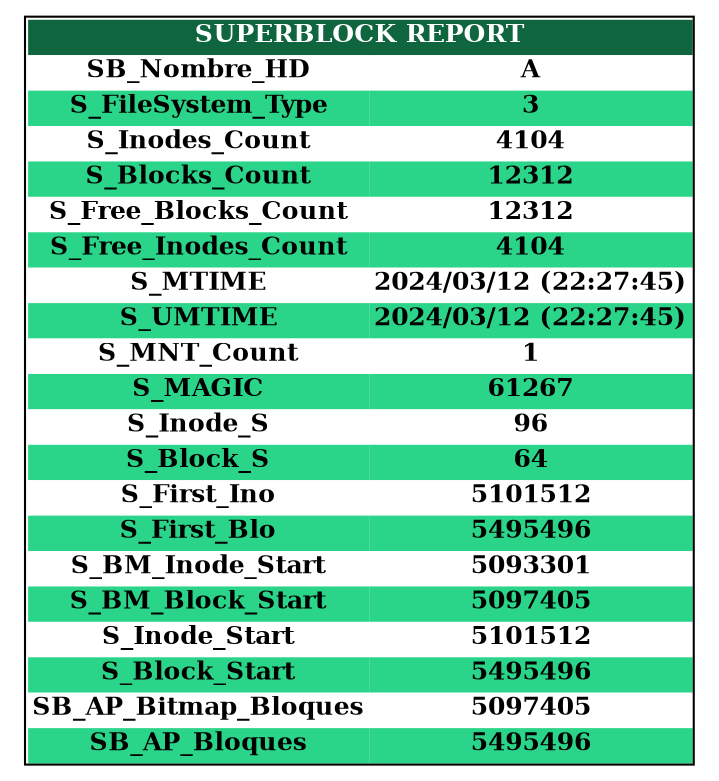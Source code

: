 digraph G {
	node[shape=plaintext fontsize=12];
	rankdir=LR;

	table [label=<
		<TABLE BORDER="1" CELLBORDER="0" CELLSPACING="0">
			<TR>
					<TD ALIGN="CENTER" COLSPAN="2" BGCOLOR="#0E653E"><FONT COLOR="WHITE"><B>SUPERBLOCK REPORT</B></FONT></TD>
			</TR>
			<TR>
					<TD ALIGN="CENTER" COLSPAN="1" BGCOLOR="WHITE"><FONT COLOR="BLACK"><B>SB_Nombre_HD</B></FONT></TD>
					<TD ALIGN="CENTER" COLSPAN="1" BGCOLOR="WHITE"><FONT COLOR="BLACK"><B>A</B></FONT></TD>
			</TR>
			<TR>
					<TD ALIGN="CENTER" COLSPAN="1" BGCOLOR="#2AD488"><FONT COLOR="BLACK"><B>S_FileSystem_Type</B></FONT></TD>
					<TD ALIGN="CENTER" COLSPAN="1" BGCOLOR="#2AD488"><FONT COLOR="BLACK"><B>3</B></FONT></TD>
			</TR>
			<TR>
					<TD ALIGN="CENTER" COLSPAN="1" BGCOLOR="WHITE"><FONT COLOR="BLACK"><B>S_Inodes_Count</B></FONT></TD>
					<TD ALIGN="CENTER" COLSPAN="1" BGCOLOR="WHITE"><FONT COLOR="BLACK"><B>4104</B></FONT></TD>
			</TR>
			<TR>
					<TD ALIGN="CENTER" COLSPAN="1" BGCOLOR="#2AD488"><FONT COLOR="BLACK"><B>S_Blocks_Count</B></FONT></TD>
					<TD ALIGN="CENTER" COLSPAN="1" BGCOLOR="#2AD488"><FONT COLOR="BLACK"><B>12312</B></FONT></TD>
			</TR>
			<TR>
					<TD ALIGN="CENTER" COLSPAN="1" BGCOLOR="WHITE"><FONT COLOR="BLACK"><B>S_Free_Blocks_Count</B></FONT></TD>
					<TD ALIGN="CENTER" COLSPAN="1" BGCOLOR="WHITE"><FONT COLOR="BLACK"><B>12312</B></FONT></TD>
			</TR>
			<TR>
					<TD ALIGN="CENTER" COLSPAN="1" BGCOLOR="#2AD488"><FONT COLOR="BLACK"><B>S_Free_Inodes_Count</B></FONT></TD>
					<TD ALIGN="CENTER" COLSPAN="1" BGCOLOR="#2AD488"><FONT COLOR="BLACK"><B>4104</B></FONT></TD>
			</TR>
			<TR>
					<TD ALIGN="CENTER" COLSPAN="1" BGCOLOR="WHITE"><FONT COLOR="BLACK"><B>S_MTIME</B></FONT></TD>
					<TD ALIGN="CENTER" COLSPAN="1" BGCOLOR="WHITE"><FONT COLOR="BLACK"><B>2024/03/12 (22:27:45)</B></FONT></TD>
			</TR>
			<TR>
					<TD ALIGN="CENTER" COLSPAN="1" BGCOLOR="#2AD488"><FONT COLOR="BLACK"><B>S_UMTIME</B></FONT></TD>
					<TD ALIGN="CENTER" COLSPAN="1" BGCOLOR="#2AD488"><FONT COLOR="BLACK"><B>2024/03/12 (22:27:45)</B></FONT></TD>
			</TR>
			<TR>
					<TD ALIGN="CENTER" COLSPAN="1" BGCOLOR="WHITE"><FONT COLOR="BLACK"><B>S_MNT_Count</B></FONT></TD>
					<TD ALIGN="CENTER" COLSPAN="1" BGCOLOR="WHITE"><FONT COLOR="BLACK"><B>1</B></FONT></TD>
			</TR>
			<TR>
					<TD ALIGN="CENTER" COLSPAN="1" BGCOLOR="#2AD488"><FONT COLOR="BLACK"><B>S_MAGIC</B></FONT></TD>
					<TD ALIGN="CENTER" COLSPAN="1" BGCOLOR="#2AD488"><FONT COLOR="BLACK"><B>61267</B></FONT></TD>
			</TR>
			<TR>
					<TD ALIGN="CENTER" COLSPAN="1" BGCOLOR="WHITE"><FONT COLOR="BLACK"><B>S_Inode_S</B></FONT></TD>
					<TD ALIGN="CENTER" COLSPAN="1" BGCOLOR="WHITE"><FONT COLOR="BLACK"><B>96</B></FONT></TD>
			</TR>
			<TR>
					<TD ALIGN="CENTER" COLSPAN="1" BGCOLOR="#2AD488"><FONT COLOR="BLACK"><B>S_Block_S</B></FONT></TD>
					<TD ALIGN="CENTER" COLSPAN="1" BGCOLOR="#2AD488"><FONT COLOR="BLACK"><B>64</B></FONT></TD>
			</TR>
			<TR>
					<TD ALIGN="CENTER" COLSPAN="1" BGCOLOR="WHITE"><FONT COLOR="BLACK"><B>S_First_Ino</B></FONT></TD>
					<TD ALIGN="CENTER" COLSPAN="1" BGCOLOR="WHITE"><FONT COLOR="BLACK"><B>5101512</B></FONT></TD>
			</TR>
			<TR>
					<TD ALIGN="CENTER" COLSPAN="1" BGCOLOR="#2AD488"><FONT COLOR="BLACK"><B>S_First_Blo</B></FONT></TD>
					<TD ALIGN="CENTER" COLSPAN="1" BGCOLOR="#2AD488"><FONT COLOR="BLACK"><B>5495496</B></FONT></TD>
			</TR>
			<TR>
					<TD ALIGN="CENTER" COLSPAN="1" BGCOLOR="WHITE"><FONT COLOR="BLACK"><B>S_BM_Inode_Start</B></FONT></TD>
					<TD ALIGN="CENTER" COLSPAN="1" BGCOLOR="WHITE"><FONT COLOR="BLACK"><B>5093301</B></FONT></TD>
			</TR>
			<TR>
					<TD ALIGN="CENTER" COLSPAN="1" BGCOLOR="#2AD488"><FONT COLOR="BLACK"><B>S_BM_Block_Start</B></FONT></TD>
					<TD ALIGN="CENTER" COLSPAN="1" BGCOLOR="#2AD488"><FONT COLOR="BLACK"><B>5097405</B></FONT></TD>
			</TR>
			<TR>
					<TD ALIGN="CENTER" COLSPAN="1" BGCOLOR="WHITE"><FONT COLOR="BLACK"><B>S_Inode_Start</B></FONT></TD>
					<TD ALIGN="CENTER" COLSPAN="1" BGCOLOR="WHITE"><FONT COLOR="BLACK"><B>5101512</B></FONT></TD>
			</TR>
			<TR>
					<TD ALIGN="CENTER" COLSPAN="1" BGCOLOR="#2AD488"><FONT COLOR="BLACK"><B>S_Block_Start</B></FONT></TD>
					<TD ALIGN="CENTER" COLSPAN="1" BGCOLOR="#2AD488"><FONT COLOR="BLACK"><B>5495496</B></FONT></TD>
			</TR>
			<TR>
					<TD ALIGN="CENTER" COLSPAN="1" BGCOLOR="WHITE"><FONT COLOR="BLACK"><B>SB_AP_Bitmap_Bloques</B></FONT></TD>
					<TD ALIGN="CENTER" COLSPAN="1" BGCOLOR="WHITE"><FONT COLOR="BLACK"><B>5097405</B></FONT></TD>
			</TR>
			<TR>
					<TD ALIGN="CENTER" COLSPAN="1" BGCOLOR="#2AD488"><FONT COLOR="BLACK"><B>SB_AP_Bloques</B></FONT></TD>
					<TD ALIGN="CENTER" COLSPAN="1" BGCOLOR="#2AD488"><FONT COLOR="BLACK"><B>5495496</B></FONT></TD>
			</TR>
		</TABLE>
	
>];

}
